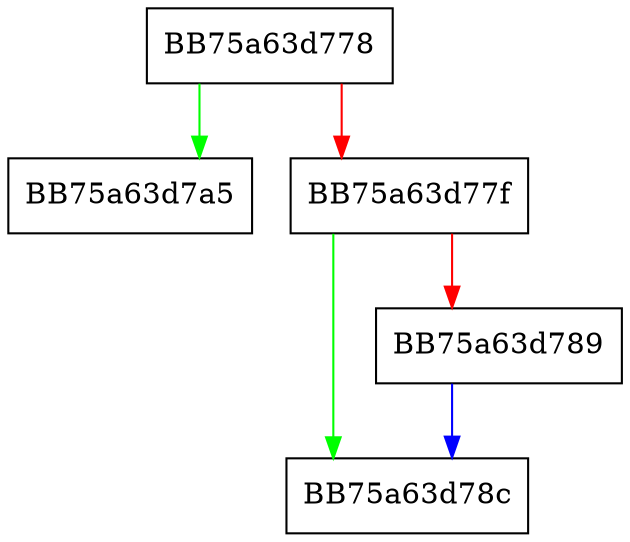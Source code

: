 digraph assign {
  node [shape="box"];
  graph [splines=ortho];
  BB75a63d778 -> BB75a63d7a5 [color="green"];
  BB75a63d778 -> BB75a63d77f [color="red"];
  BB75a63d77f -> BB75a63d78c [color="green"];
  BB75a63d77f -> BB75a63d789 [color="red"];
  BB75a63d789 -> BB75a63d78c [color="blue"];
}
